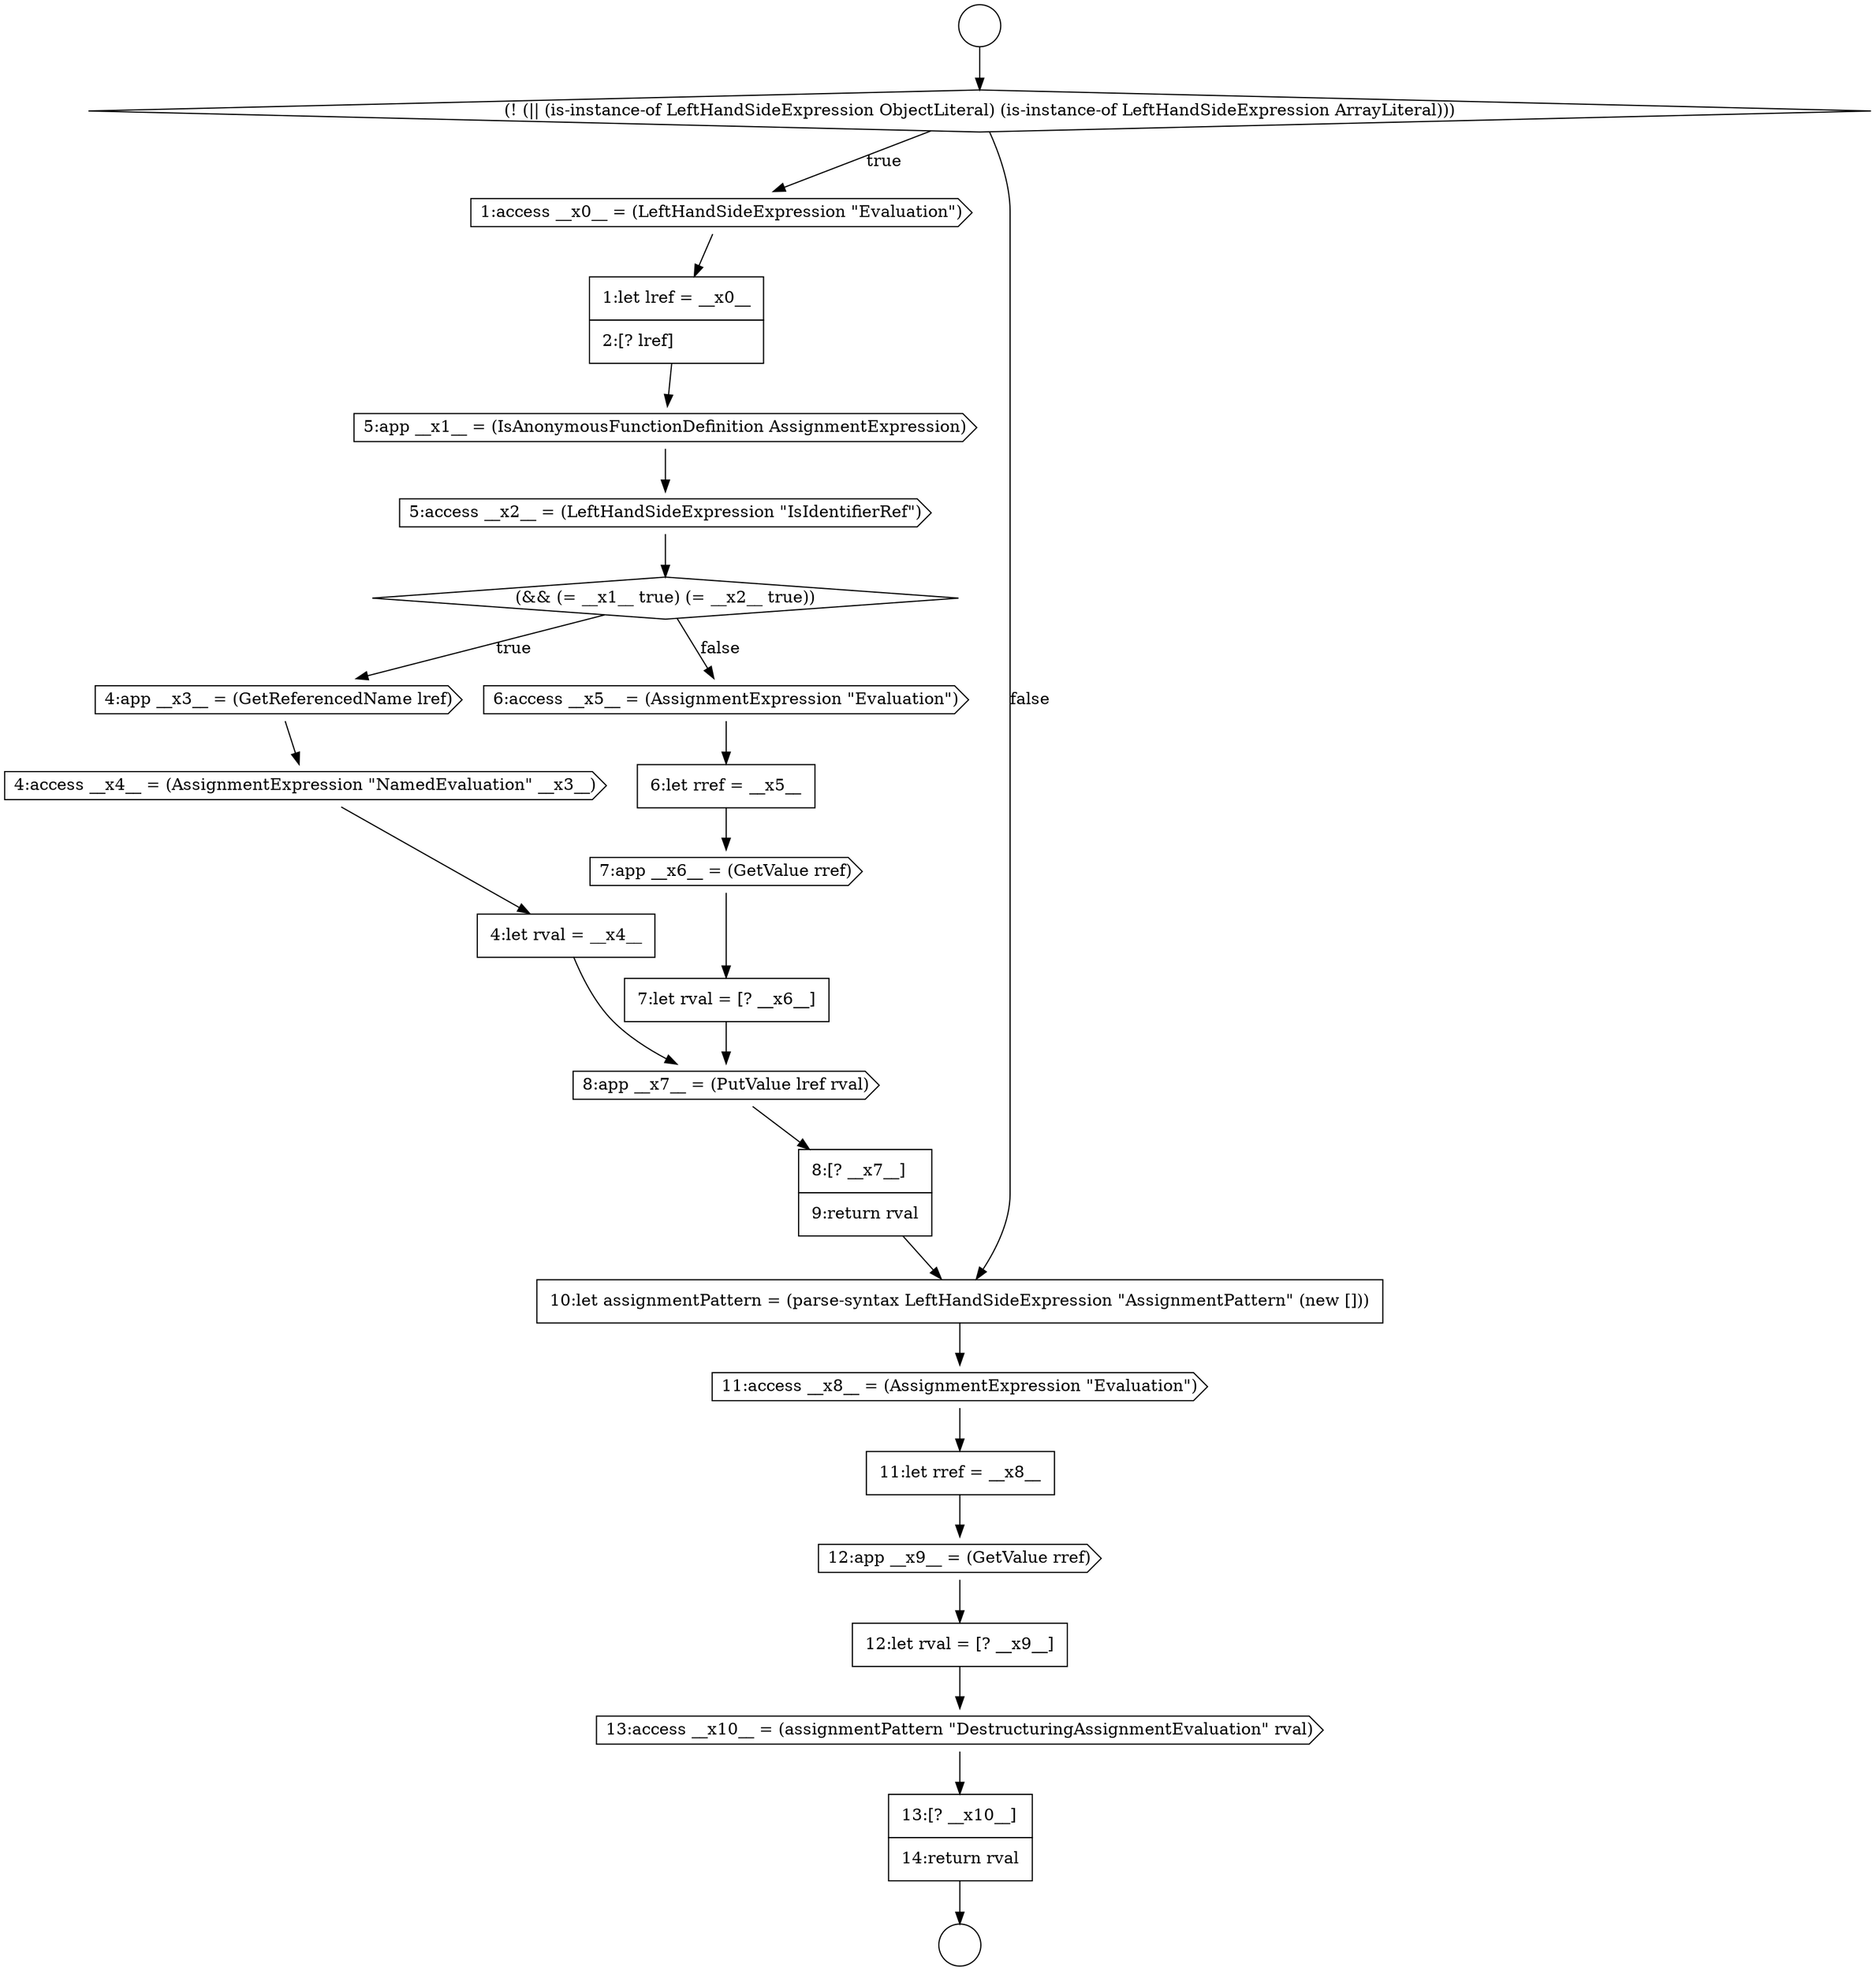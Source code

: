 digraph {
  node5733 [shape=none, margin=0, label=<<font color="black">
    <table border="0" cellborder="1" cellspacing="0" cellpadding="10">
      <tr><td align="left">8:[? __x7__]</td></tr>
      <tr><td align="left">9:return rval</td></tr>
    </table>
  </font>> color="black" fillcolor="white" style=filled]
  node5718 [shape=circle label=" " color="black" fillcolor="white" style=filled]
  node5727 [shape=none, margin=0, label=<<font color="black">
    <table border="0" cellborder="1" cellspacing="0" cellpadding="10">
      <tr><td align="left">4:let rval = __x4__</td></tr>
    </table>
  </font>> color="black" fillcolor="white" style=filled]
  node5738 [shape=none, margin=0, label=<<font color="black">
    <table border="0" cellborder="1" cellspacing="0" cellpadding="10">
      <tr><td align="left">12:let rval = [? __x9__]</td></tr>
    </table>
  </font>> color="black" fillcolor="white" style=filled]
  node5729 [shape=none, margin=0, label=<<font color="black">
    <table border="0" cellborder="1" cellspacing="0" cellpadding="10">
      <tr><td align="left">6:let rref = __x5__</td></tr>
    </table>
  </font>> color="black" fillcolor="white" style=filled]
  node5726 [shape=cds, label=<<font color="black">4:access __x4__ = (AssignmentExpression &quot;NamedEvaluation&quot; __x3__)</font>> color="black" fillcolor="white" style=filled]
  node5737 [shape=cds, label=<<font color="black">12:app __x9__ = (GetValue rref)</font>> color="black" fillcolor="white" style=filled]
  node5722 [shape=cds, label=<<font color="black">5:app __x1__ = (IsAnonymousFunctionDefinition AssignmentExpression)</font>> color="black" fillcolor="white" style=filled]
  node5720 [shape=cds, label=<<font color="black">1:access __x0__ = (LeftHandSideExpression &quot;Evaluation&quot;)</font>> color="black" fillcolor="white" style=filled]
  node5735 [shape=cds, label=<<font color="black">11:access __x8__ = (AssignmentExpression &quot;Evaluation&quot;)</font>> color="black" fillcolor="white" style=filled]
  node5730 [shape=cds, label=<<font color="black">7:app __x6__ = (GetValue rref)</font>> color="black" fillcolor="white" style=filled]
  node5725 [shape=cds, label=<<font color="black">4:app __x3__ = (GetReferencedName lref)</font>> color="black" fillcolor="white" style=filled]
  node5721 [shape=none, margin=0, label=<<font color="black">
    <table border="0" cellborder="1" cellspacing="0" cellpadding="10">
      <tr><td align="left">1:let lref = __x0__</td></tr>
      <tr><td align="left">2:[? lref]</td></tr>
    </table>
  </font>> color="black" fillcolor="white" style=filled]
  node5731 [shape=none, margin=0, label=<<font color="black">
    <table border="0" cellborder="1" cellspacing="0" cellpadding="10">
      <tr><td align="left">7:let rval = [? __x6__]</td></tr>
    </table>
  </font>> color="black" fillcolor="white" style=filled]
  node5724 [shape=diamond, label=<<font color="black">(&amp;&amp; (= __x1__ true) (= __x2__ true))</font>> color="black" fillcolor="white" style=filled]
  node5739 [shape=cds, label=<<font color="black">13:access __x10__ = (assignmentPattern &quot;DestructuringAssignmentEvaluation&quot; rval)</font>> color="black" fillcolor="white" style=filled]
  node5728 [shape=cds, label=<<font color="black">6:access __x5__ = (AssignmentExpression &quot;Evaluation&quot;)</font>> color="black" fillcolor="white" style=filled]
  node5732 [shape=cds, label=<<font color="black">8:app __x7__ = (PutValue lref rval)</font>> color="black" fillcolor="white" style=filled]
  node5740 [shape=none, margin=0, label=<<font color="black">
    <table border="0" cellborder="1" cellspacing="0" cellpadding="10">
      <tr><td align="left">13:[? __x10__]</td></tr>
      <tr><td align="left">14:return rval</td></tr>
    </table>
  </font>> color="black" fillcolor="white" style=filled]
  node5723 [shape=cds, label=<<font color="black">5:access __x2__ = (LeftHandSideExpression &quot;IsIdentifierRef&quot;)</font>> color="black" fillcolor="white" style=filled]
  node5734 [shape=none, margin=0, label=<<font color="black">
    <table border="0" cellborder="1" cellspacing="0" cellpadding="10">
      <tr><td align="left">10:let assignmentPattern = (parse-syntax LeftHandSideExpression &quot;AssignmentPattern&quot; (new []))</td></tr>
    </table>
  </font>> color="black" fillcolor="white" style=filled]
  node5719 [shape=diamond, label=<<font color="black">(! (|| (is-instance-of LeftHandSideExpression ObjectLiteral) (is-instance-of LeftHandSideExpression ArrayLiteral)))</font>> color="black" fillcolor="white" style=filled]
  node5736 [shape=none, margin=0, label=<<font color="black">
    <table border="0" cellborder="1" cellspacing="0" cellpadding="10">
      <tr><td align="left">11:let rref = __x8__</td></tr>
    </table>
  </font>> color="black" fillcolor="white" style=filled]
  node5717 [shape=circle label=" " color="black" fillcolor="white" style=filled]
  node5730 -> node5731 [ color="black"]
  node5734 -> node5735 [ color="black"]
  node5740 -> node5718 [ color="black"]
  node5737 -> node5738 [ color="black"]
  node5719 -> node5720 [label=<<font color="black">true</font>> color="black"]
  node5719 -> node5734 [label=<<font color="black">false</font>> color="black"]
  node5736 -> node5737 [ color="black"]
  node5733 -> node5734 [ color="black"]
  node5735 -> node5736 [ color="black"]
  node5725 -> node5726 [ color="black"]
  node5721 -> node5722 [ color="black"]
  node5731 -> node5732 [ color="black"]
  node5722 -> node5723 [ color="black"]
  node5723 -> node5724 [ color="black"]
  node5726 -> node5727 [ color="black"]
  node5729 -> node5730 [ color="black"]
  node5732 -> node5733 [ color="black"]
  node5717 -> node5719 [ color="black"]
  node5727 -> node5732 [ color="black"]
  node5720 -> node5721 [ color="black"]
  node5738 -> node5739 [ color="black"]
  node5739 -> node5740 [ color="black"]
  node5728 -> node5729 [ color="black"]
  node5724 -> node5725 [label=<<font color="black">true</font>> color="black"]
  node5724 -> node5728 [label=<<font color="black">false</font>> color="black"]
}
